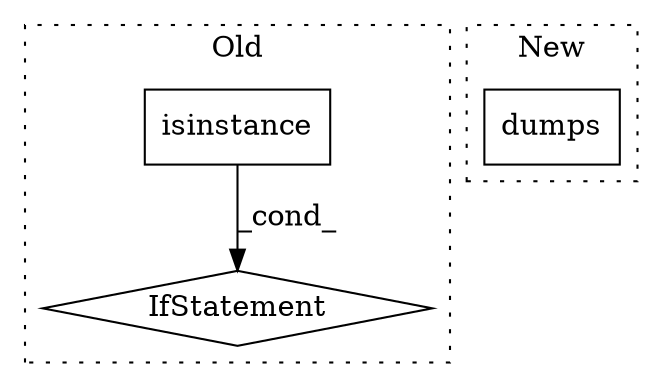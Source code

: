 digraph G {
subgraph cluster0 {
1 [label="isinstance" a="32" s="504,524" l="11,1" shape="box"];
3 [label="IfStatement" a="25" s="499,525" l="4,2" shape="diamond"];
label = "Old";
style="dotted";
}
subgraph cluster1 {
2 [label="dumps" a="32" s="460,470" l="6,1" shape="box"];
label = "New";
style="dotted";
}
1 -> 3 [label="_cond_"];
}